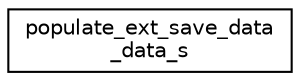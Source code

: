 digraph "Graphical Class Hierarchy"
{
  edge [fontname="Helvetica",fontsize="10",labelfontname="Helvetica",labelfontsize="10"];
  node [fontname="Helvetica",fontsize="10",shape=record];
  rankdir="LR";
  Node1 [label="populate_ext_save_data\l_data_s",height=0.2,width=0.4,color="black", fillcolor="white", style="filled",URL="$structpopulate__ext__save__data__data__s.html"];
}
